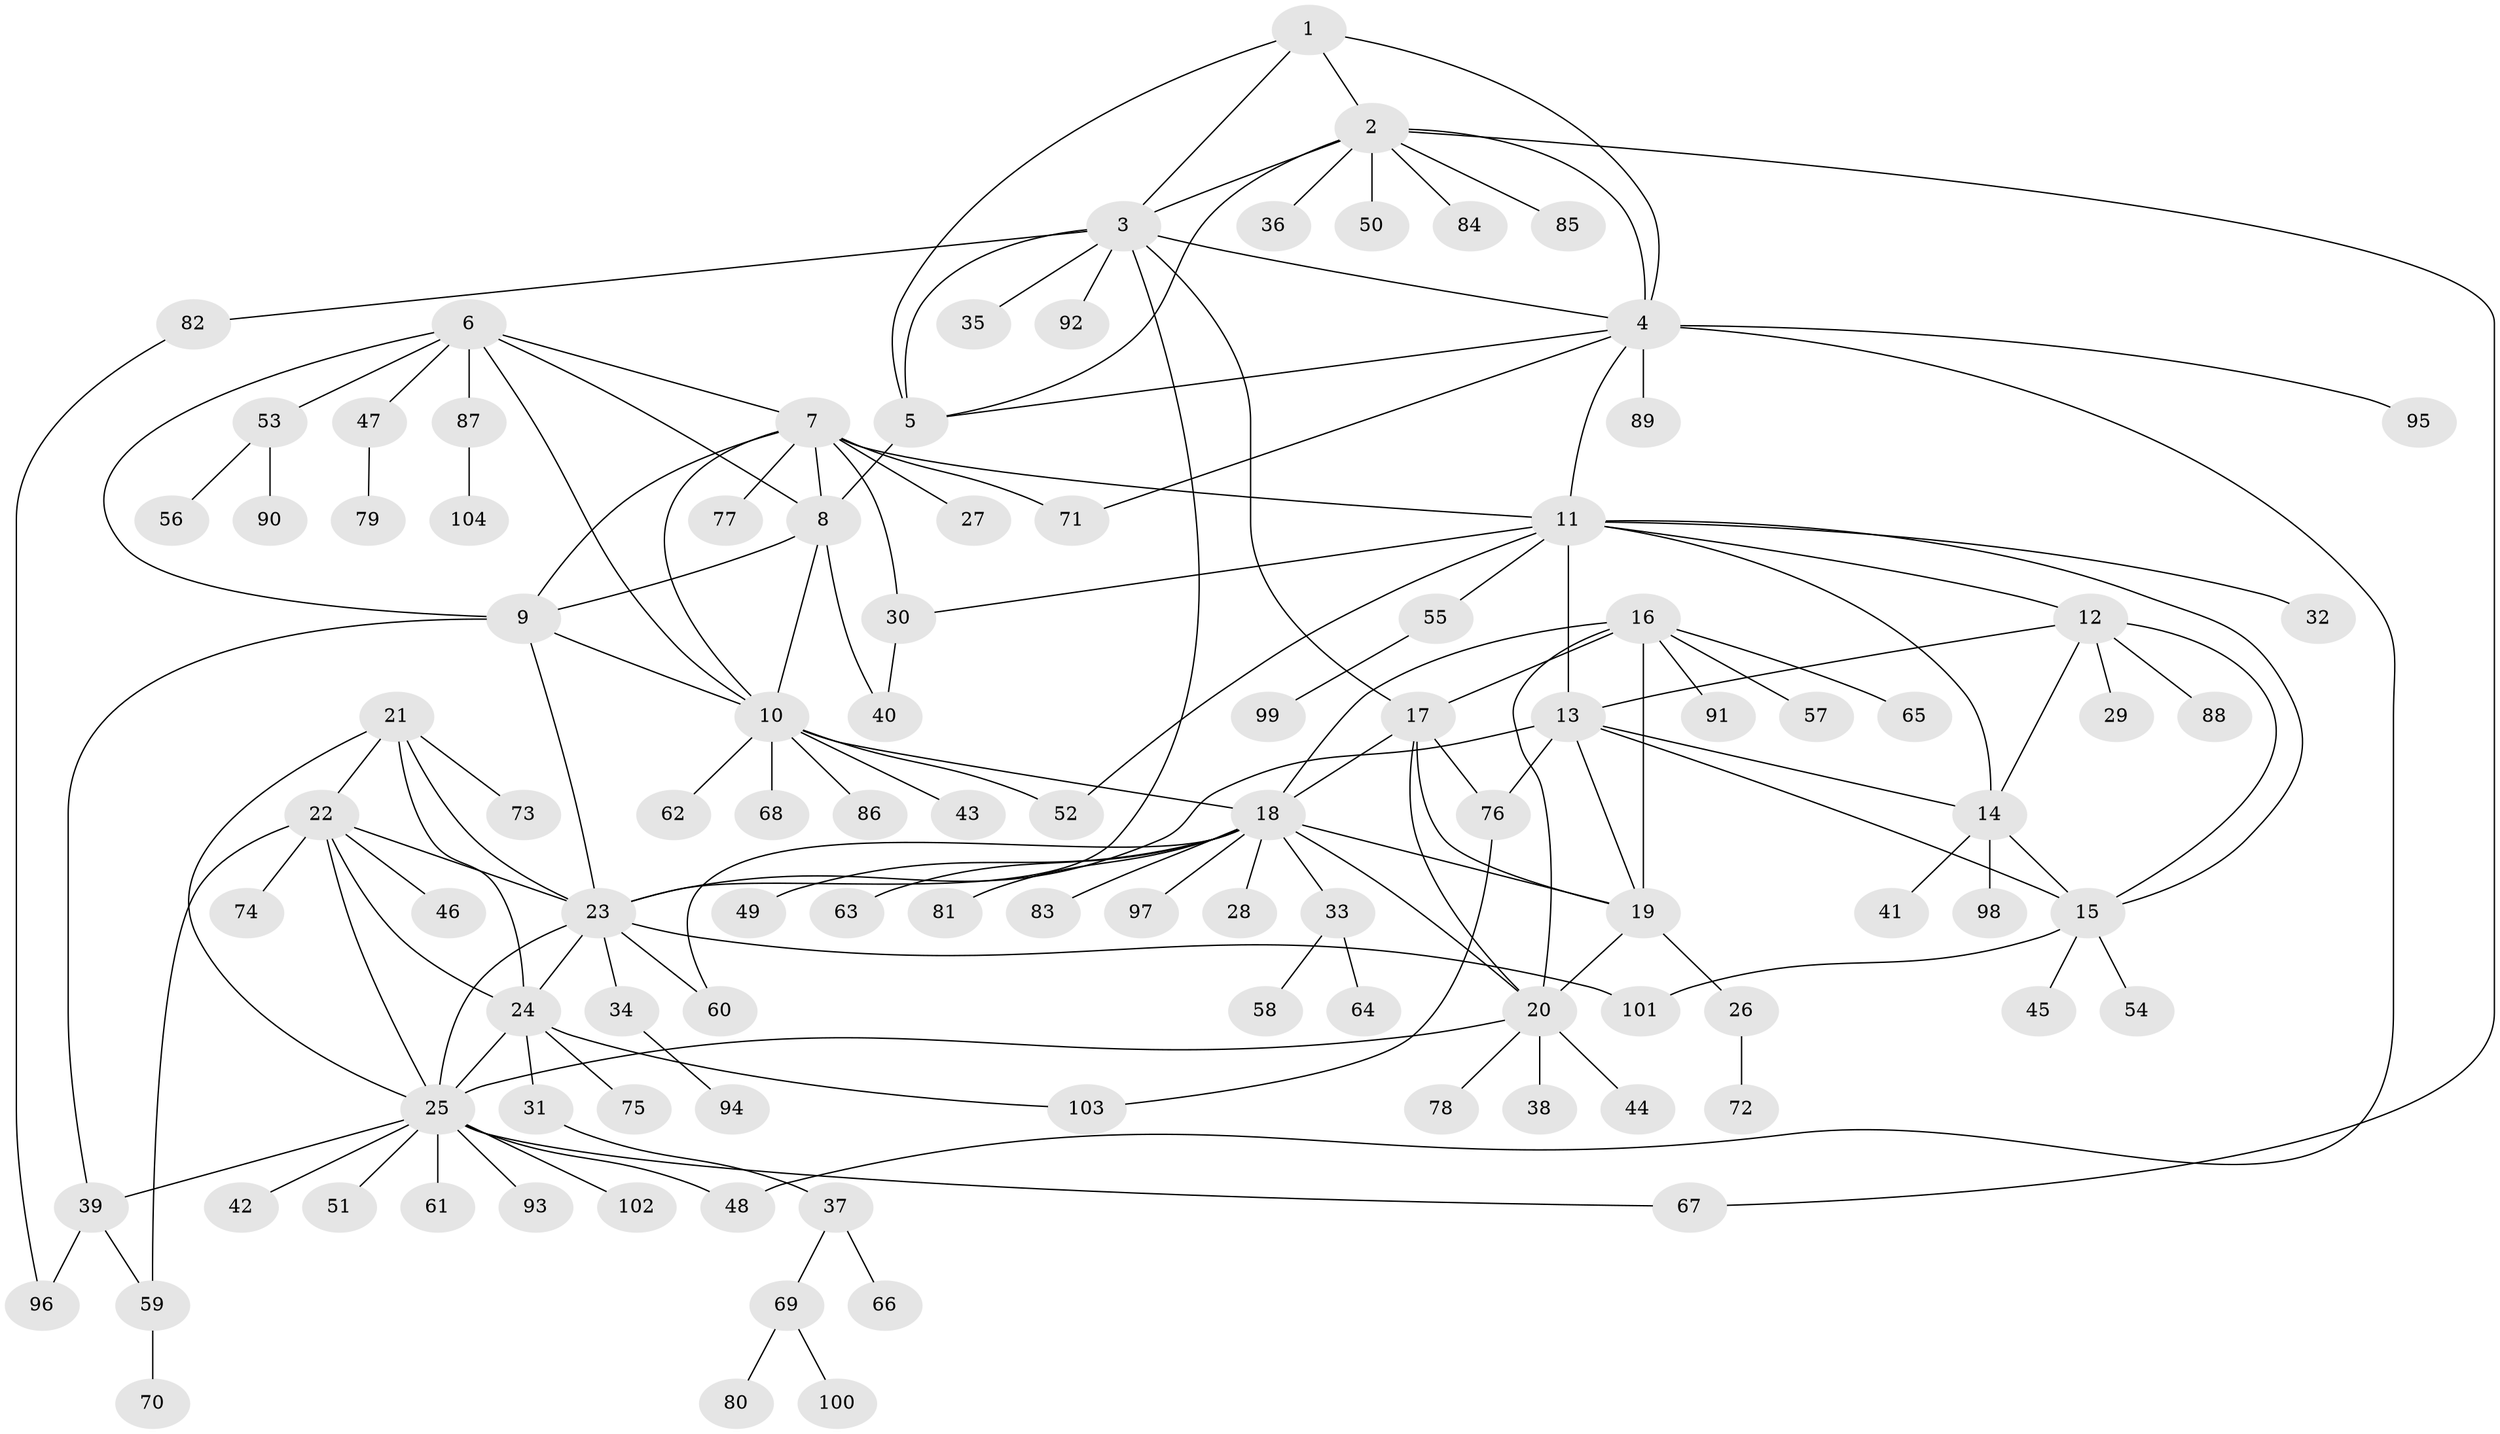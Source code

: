 // Generated by graph-tools (version 1.1) at 2025/16/03/09/25 04:16:09]
// undirected, 104 vertices, 152 edges
graph export_dot {
graph [start="1"]
  node [color=gray90,style=filled];
  1;
  2;
  3;
  4;
  5;
  6;
  7;
  8;
  9;
  10;
  11;
  12;
  13;
  14;
  15;
  16;
  17;
  18;
  19;
  20;
  21;
  22;
  23;
  24;
  25;
  26;
  27;
  28;
  29;
  30;
  31;
  32;
  33;
  34;
  35;
  36;
  37;
  38;
  39;
  40;
  41;
  42;
  43;
  44;
  45;
  46;
  47;
  48;
  49;
  50;
  51;
  52;
  53;
  54;
  55;
  56;
  57;
  58;
  59;
  60;
  61;
  62;
  63;
  64;
  65;
  66;
  67;
  68;
  69;
  70;
  71;
  72;
  73;
  74;
  75;
  76;
  77;
  78;
  79;
  80;
  81;
  82;
  83;
  84;
  85;
  86;
  87;
  88;
  89;
  90;
  91;
  92;
  93;
  94;
  95;
  96;
  97;
  98;
  99;
  100;
  101;
  102;
  103;
  104;
  1 -- 2;
  1 -- 3;
  1 -- 4;
  1 -- 5;
  2 -- 3;
  2 -- 4;
  2 -- 5;
  2 -- 36;
  2 -- 50;
  2 -- 67;
  2 -- 84;
  2 -- 85;
  3 -- 4;
  3 -- 5;
  3 -- 17;
  3 -- 23;
  3 -- 35;
  3 -- 82;
  3 -- 92;
  4 -- 5;
  4 -- 11;
  4 -- 48;
  4 -- 71;
  4 -- 89;
  4 -- 95;
  5 -- 8;
  6 -- 7;
  6 -- 8;
  6 -- 9;
  6 -- 10;
  6 -- 47;
  6 -- 53;
  6 -- 87;
  7 -- 8;
  7 -- 9;
  7 -- 10;
  7 -- 11;
  7 -- 27;
  7 -- 30;
  7 -- 71;
  7 -- 77;
  8 -- 9;
  8 -- 10;
  8 -- 40;
  9 -- 10;
  9 -- 23;
  9 -- 39;
  10 -- 18;
  10 -- 43;
  10 -- 52;
  10 -- 62;
  10 -- 68;
  10 -- 86;
  11 -- 12;
  11 -- 13;
  11 -- 14;
  11 -- 15;
  11 -- 30;
  11 -- 32;
  11 -- 52;
  11 -- 55;
  12 -- 13;
  12 -- 14;
  12 -- 15;
  12 -- 29;
  12 -- 88;
  13 -- 14;
  13 -- 15;
  13 -- 19;
  13 -- 23;
  13 -- 76;
  14 -- 15;
  14 -- 41;
  14 -- 98;
  15 -- 45;
  15 -- 54;
  15 -- 101;
  16 -- 17;
  16 -- 18;
  16 -- 19;
  16 -- 20;
  16 -- 57;
  16 -- 65;
  16 -- 91;
  17 -- 18;
  17 -- 19;
  17 -- 20;
  17 -- 76;
  18 -- 19;
  18 -- 20;
  18 -- 28;
  18 -- 33;
  18 -- 49;
  18 -- 60;
  18 -- 63;
  18 -- 81;
  18 -- 83;
  18 -- 97;
  19 -- 20;
  19 -- 26;
  20 -- 25;
  20 -- 38;
  20 -- 44;
  20 -- 78;
  21 -- 22;
  21 -- 23;
  21 -- 24;
  21 -- 25;
  21 -- 73;
  22 -- 23;
  22 -- 24;
  22 -- 25;
  22 -- 46;
  22 -- 59;
  22 -- 74;
  23 -- 24;
  23 -- 25;
  23 -- 34;
  23 -- 60;
  23 -- 101;
  24 -- 25;
  24 -- 31;
  24 -- 75;
  24 -- 103;
  25 -- 39;
  25 -- 42;
  25 -- 48;
  25 -- 51;
  25 -- 61;
  25 -- 67;
  25 -- 93;
  25 -- 102;
  26 -- 72;
  30 -- 40;
  31 -- 37;
  33 -- 58;
  33 -- 64;
  34 -- 94;
  37 -- 66;
  37 -- 69;
  39 -- 59;
  39 -- 96;
  47 -- 79;
  53 -- 56;
  53 -- 90;
  55 -- 99;
  59 -- 70;
  69 -- 80;
  69 -- 100;
  76 -- 103;
  82 -- 96;
  87 -- 104;
}
